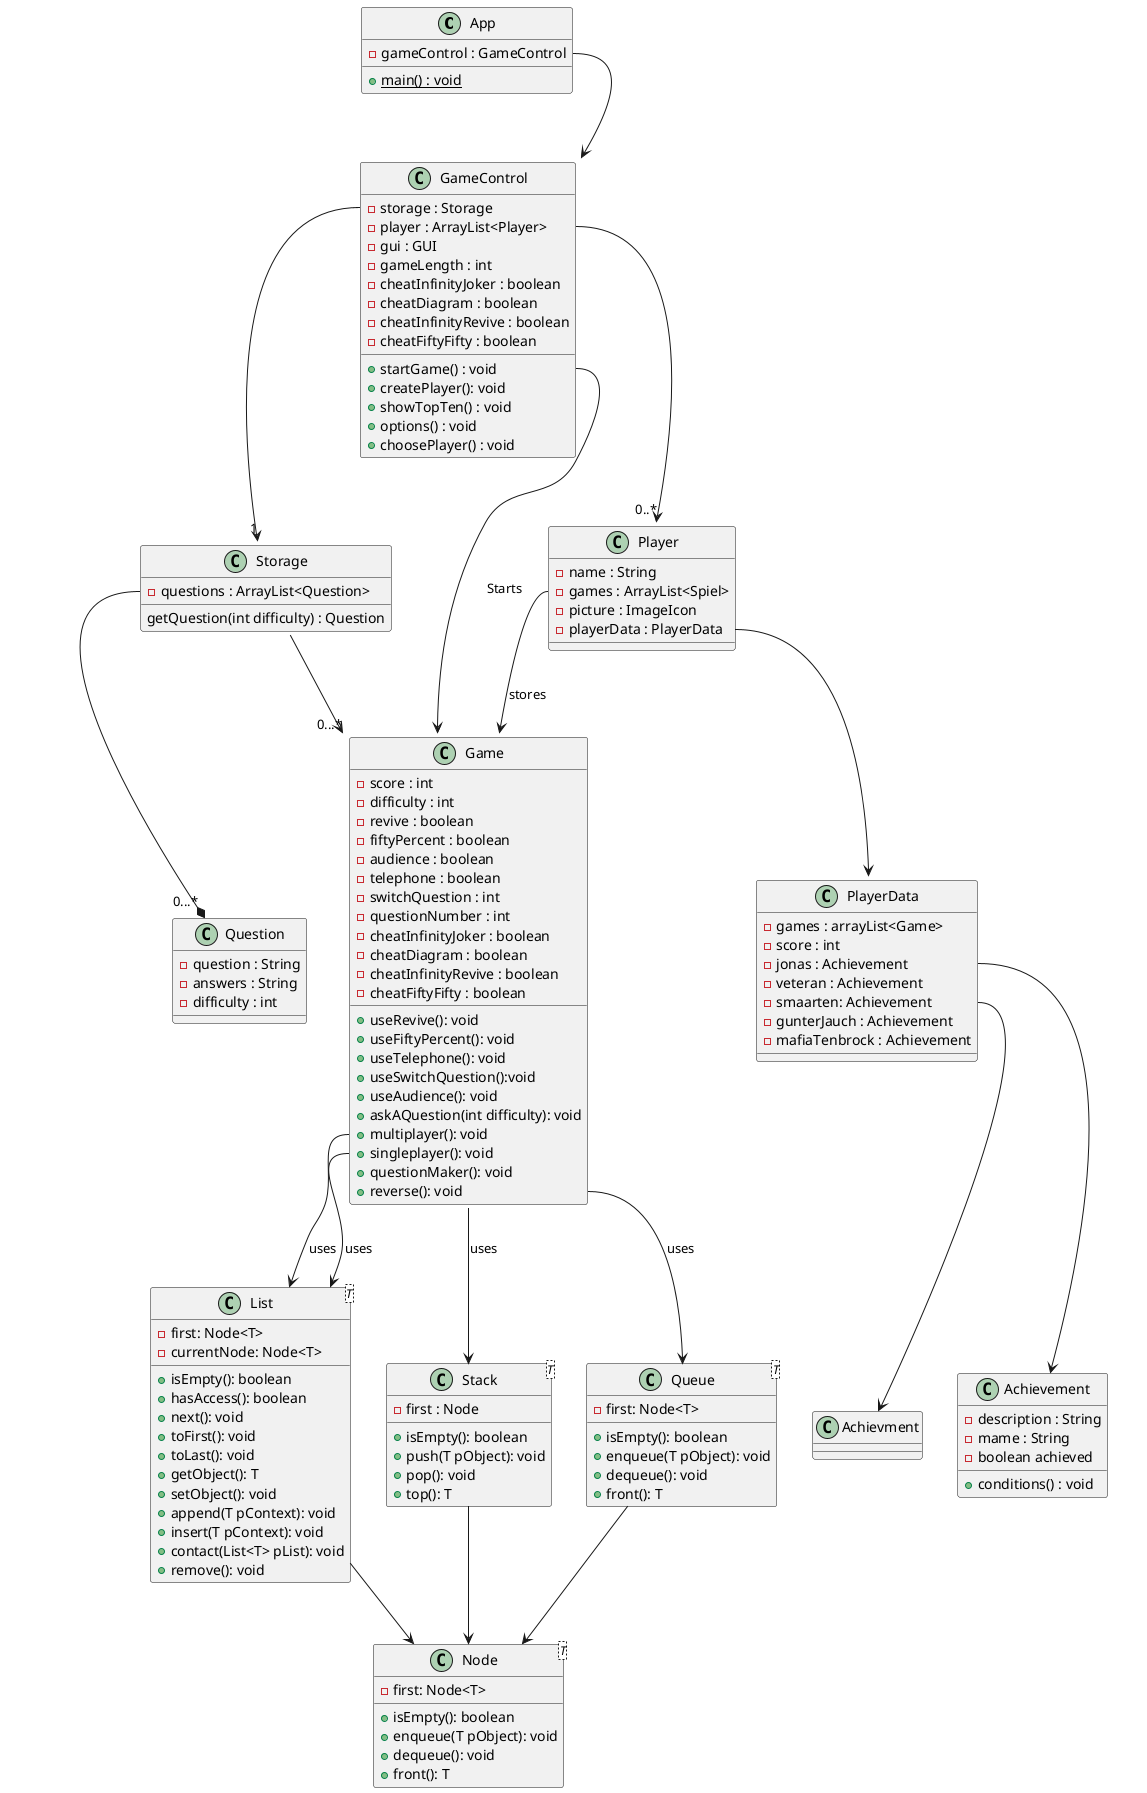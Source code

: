 @startuml
'https://plantuml.com/class-diagram

class App {
-gameControl : GameControl
+{static}main() : void
}
class Player{
-name : String
-games : ArrayList<Spiel>
-picture : ImageIcon
-playerData : PlayerData
}
class Game{
-score : int
-difficulty : int
-revive : boolean
-fiftyPercent : boolean
-audience : boolean
-telephone : boolean
-switchQuestion : int
-questionNumber : int
-cheatInfinityJoker : boolean
-cheatDiagram : boolean
-cheatInfinityRevive : boolean
-cheatFiftyFifty : boolean

+useRevive(): void
+useFiftyPercent(): void
+useTelephone(): void
+useSwitchQuestion():void
+useAudience(): void
+askAQuestion(int difficulty): void
+multiplayer(): void
+singleplayer(): void
+questionMaker(): void
+reverse(): void

}
class Node<T>{
-first: Node<T>

+isEmpty(): boolean
+enqueue(T pObject): void
+dequeue(): void
+front(): T
}
class GameControl{
-storage : Storage
-player : ArrayList<Player>
-gui : GUI
-gameLength : int
-cheatInfinityJoker : boolean
-cheatDiagram : boolean
-cheatInfinityRevive : boolean
-cheatFiftyFifty : boolean

+startGame() : void
+createPlayer(): void
+showTopTen() : void
+options() : void
+choosePlayer() : void
}
class Question{
-question : String
-answers : String
-difficulty : int
}
class PlayerData{
- games : arrayList<Game>
- score : int
- jonas : Achievement
- veteran : Achievement
- smaarten: Achievement
- gunterJauch : Achievement
- mafiaTenbrock : Achievement

}
class Achievement{
-description : String
-mame : String
-boolean achieved
+conditions() : void
}
class Storage{
-questions : ArrayList<Question>

getQuestion(int difficulty) : Question
}



class Stack<T>{
-first : Node

+isEmpty(): boolean
+push(T pObject): void
+pop(): void
+top(): T
}
class Queue<T>{
-first: Node<T>

+isEmpty(): boolean
+enqueue(T pObject): void
+dequeue(): void
+front(): T
}

class List<T>{
-first: Node<T>
-currentNode: Node<T>

+isEmpty(): boolean
+hasAccess(): boolean
+next(): void
+toFirst(): void
+toLast(): void
+getObject(): T
+setObject(): void
+append(T pContext): void
+insert(T pContext): void
+contact(List<T> pList): void
+remove(): void
}
List --> Node
Stack --> Node
Queue --> Node

Storage::questions --* "0...*"Question
GameControl::startGame --> Game : Starts

Player::games --> Game : stores

Game::multiplayer --> List : uses
Game::singleplayer --> List : uses
Game::reverse --> Queue : uses
Game::questions --> Stack : uses
GameControl::storage --> "1"Storage
GameControl::player --> "0..*"Player
Storage::games --> "0...*"Game
Player::playerData --> PlayerData
PlayerData::jonas --> Achievement
PlayerData::smaarten --> Achievment
App::gameControl --> GameControl



@enduml